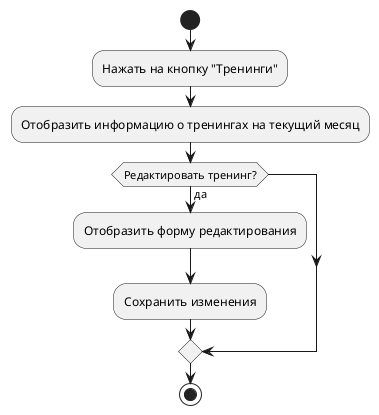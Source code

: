 @startuml
start
:Нажать на кнопку "Тренинги";
:Отобразить информацию о тренингах на текущий месяц;
if (Редактировать тренинг?) then (да)
  :Отобразить форму редактирования;
  :Сохранить изменения;
endif
stop
@enduml
